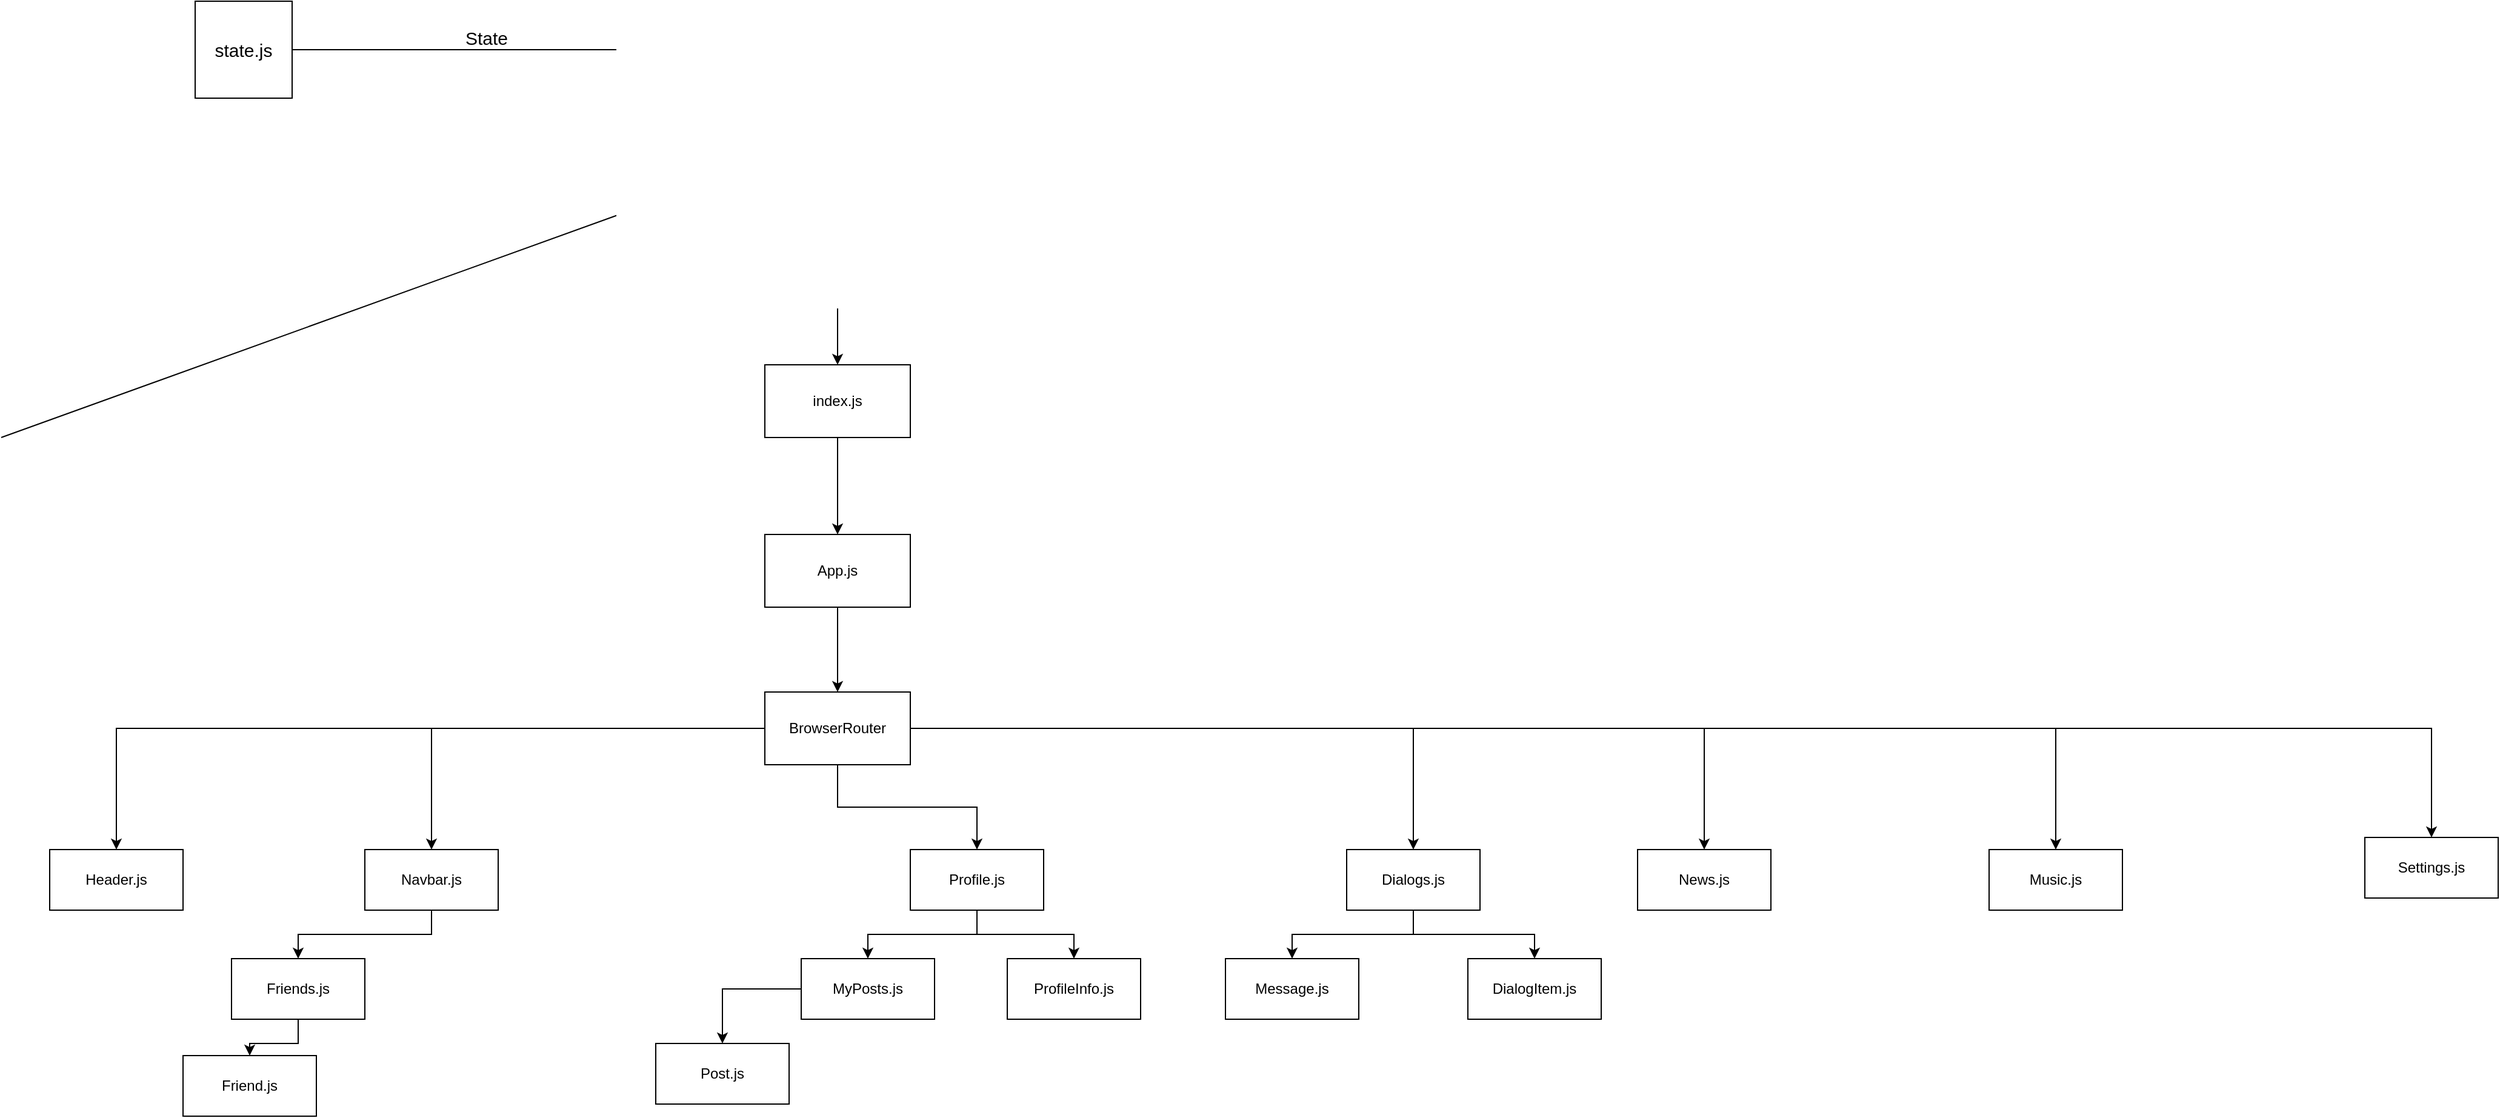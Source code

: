 <mxfile version="15.9.1" type="device"><diagram id="WT5h7fjOcxO-rumlKXHT" name="Page-1"><mxGraphModel dx="4063" dy="5569" grid="1" gridSize="10" guides="1" tooltips="1" connect="1" arrows="1" fold="1" page="1" pageScale="1" pageWidth="2339" pageHeight="3300" math="0" shadow="0"><root><mxCell id="0"/><mxCell id="1" parent="0"/><mxCell id="ESA7YOCMMa1Aec36gQxN-5" style="edgeStyle=orthogonalEdgeStyle;rounded=0;orthogonalLoop=1;jettySize=auto;html=1;entryX=0.5;entryY=0;entryDx=0;entryDy=0;" parent="1" source="ESA7YOCMMa1Aec36gQxN-1" target="ESA7YOCMMa1Aec36gQxN-2" edge="1"><mxGeometry relative="1" as="geometry"/></mxCell><mxCell id="ESA7YOCMMa1Aec36gQxN-6" style="edgeStyle=orthogonalEdgeStyle;rounded=0;orthogonalLoop=1;jettySize=auto;html=1;entryX=0.5;entryY=0;entryDx=0;entryDy=0;" parent="1" source="ESA7YOCMMa1Aec36gQxN-1" target="ESA7YOCMMa1Aec36gQxN-3" edge="1"><mxGeometry relative="1" as="geometry"/></mxCell><mxCell id="ESA7YOCMMa1Aec36gQxN-7" style="edgeStyle=orthogonalEdgeStyle;rounded=0;orthogonalLoop=1;jettySize=auto;html=1;entryX=0.5;entryY=0;entryDx=0;entryDy=0;" parent="1" source="ESA7YOCMMa1Aec36gQxN-1" target="ESA7YOCMMa1Aec36gQxN-4" edge="1"><mxGeometry relative="1" as="geometry"/></mxCell><mxCell id="lSLiHjX5r89HyCvrb0Dv-11" style="edgeStyle=orthogonalEdgeStyle;rounded=0;orthogonalLoop=1;jettySize=auto;html=1;entryX=0.5;entryY=0;entryDx=0;entryDy=0;" parent="1" source="ESA7YOCMMa1Aec36gQxN-1" target="lSLiHjX5r89HyCvrb0Dv-10" edge="1"><mxGeometry relative="1" as="geometry"/></mxCell><mxCell id="lSLiHjX5r89HyCvrb0Dv-15" style="edgeStyle=orthogonalEdgeStyle;rounded=0;orthogonalLoop=1;jettySize=auto;html=1;exitX=1;exitY=0.5;exitDx=0;exitDy=0;entryX=0.5;entryY=0;entryDx=0;entryDy=0;" parent="1" source="ESA7YOCMMa1Aec36gQxN-1" target="lSLiHjX5r89HyCvrb0Dv-12" edge="1"><mxGeometry relative="1" as="geometry"/></mxCell><mxCell id="lSLiHjX5r89HyCvrb0Dv-16" style="edgeStyle=orthogonalEdgeStyle;rounded=0;orthogonalLoop=1;jettySize=auto;html=1;exitX=1;exitY=0.5;exitDx=0;exitDy=0;entryX=0.5;entryY=0;entryDx=0;entryDy=0;" parent="1" source="ESA7YOCMMa1Aec36gQxN-1" target="lSLiHjX5r89HyCvrb0Dv-13" edge="1"><mxGeometry relative="1" as="geometry"/></mxCell><mxCell id="lSLiHjX5r89HyCvrb0Dv-17" style="edgeStyle=orthogonalEdgeStyle;rounded=0;orthogonalLoop=1;jettySize=auto;html=1;entryX=0.5;entryY=0;entryDx=0;entryDy=0;" parent="1" source="ESA7YOCMMa1Aec36gQxN-1" target="lSLiHjX5r89HyCvrb0Dv-14" edge="1"><mxGeometry relative="1" as="geometry"/></mxCell><mxCell id="ESA7YOCMMa1Aec36gQxN-1" value="BrowserRouter&lt;br&gt;" style="rounded=0;whiteSpace=wrap;html=1;" parent="1" vertex="1"><mxGeometry x="730" y="80" width="120" height="60" as="geometry"/></mxCell><mxCell id="ESA7YOCMMa1Aec36gQxN-2" value="Header.js" style="rounded=0;whiteSpace=wrap;html=1;" parent="1" vertex="1"><mxGeometry x="140" y="210" width="110" height="50" as="geometry"/></mxCell><mxCell id="tmSZ2r8efNVsP5F4YcDO-9" style="edgeStyle=orthogonalEdgeStyle;rounded=0;orthogonalLoop=1;jettySize=auto;html=1;entryX=0.5;entryY=0;entryDx=0;entryDy=0;fontSize=15;" edge="1" parent="1" source="ESA7YOCMMa1Aec36gQxN-3" target="tmSZ2r8efNVsP5F4YcDO-8"><mxGeometry relative="1" as="geometry"/></mxCell><mxCell id="ESA7YOCMMa1Aec36gQxN-3" value="Navbar.js" style="rounded=0;whiteSpace=wrap;html=1;" parent="1" vertex="1"><mxGeometry x="400" y="210" width="110" height="50" as="geometry"/></mxCell><mxCell id="lSLiHjX5r89HyCvrb0Dv-4" style="edgeStyle=orthogonalEdgeStyle;rounded=0;orthogonalLoop=1;jettySize=auto;html=1;entryX=0.5;entryY=0;entryDx=0;entryDy=0;" parent="1" source="ESA7YOCMMa1Aec36gQxN-4" target="lSLiHjX5r89HyCvrb0Dv-2" edge="1"><mxGeometry relative="1" as="geometry"/></mxCell><mxCell id="cPzgoiwMrA2rjmY66ZXY-6" style="edgeStyle=orthogonalEdgeStyle;rounded=0;orthogonalLoop=1;jettySize=auto;html=1;entryX=0.5;entryY=0;entryDx=0;entryDy=0;" parent="1" source="ESA7YOCMMa1Aec36gQxN-4" target="cPzgoiwMrA2rjmY66ZXY-5" edge="1"><mxGeometry relative="1" as="geometry"/></mxCell><mxCell id="ESA7YOCMMa1Aec36gQxN-4" value="Profile.js" style="rounded=0;whiteSpace=wrap;html=1;" parent="1" vertex="1"><mxGeometry x="850" y="210" width="110" height="50" as="geometry"/></mxCell><mxCell id="lSLiHjX5r89HyCvrb0Dv-7" style="edgeStyle=orthogonalEdgeStyle;rounded=0;orthogonalLoop=1;jettySize=auto;html=1;entryX=0.5;entryY=0;entryDx=0;entryDy=0;" parent="1" source="lSLiHjX5r89HyCvrb0Dv-2" target="lSLiHjX5r89HyCvrb0Dv-6" edge="1"><mxGeometry relative="1" as="geometry"/></mxCell><mxCell id="lSLiHjX5r89HyCvrb0Dv-2" value="MyPosts.js&lt;br&gt;" style="rounded=0;whiteSpace=wrap;html=1;" parent="1" vertex="1"><mxGeometry x="760" y="300" width="110" height="50" as="geometry"/></mxCell><mxCell id="lSLiHjX5r89HyCvrb0Dv-6" value="Post.js&lt;br&gt;" style="rounded=0;whiteSpace=wrap;html=1;" parent="1" vertex="1"><mxGeometry x="640" y="370" width="110" height="50" as="geometry"/></mxCell><mxCell id="cPzgoiwMrA2rjmY66ZXY-3" style="edgeStyle=orthogonalEdgeStyle;rounded=0;orthogonalLoop=1;jettySize=auto;html=1;entryX=0.5;entryY=0;entryDx=0;entryDy=0;" parent="1" source="lSLiHjX5r89HyCvrb0Dv-10" target="cPzgoiwMrA2rjmY66ZXY-1" edge="1"><mxGeometry relative="1" as="geometry"/></mxCell><mxCell id="cPzgoiwMrA2rjmY66ZXY-4" style="edgeStyle=orthogonalEdgeStyle;rounded=0;orthogonalLoop=1;jettySize=auto;html=1;entryX=0.5;entryY=0;entryDx=0;entryDy=0;" parent="1" source="lSLiHjX5r89HyCvrb0Dv-10" target="cPzgoiwMrA2rjmY66ZXY-2" edge="1"><mxGeometry relative="1" as="geometry"/></mxCell><mxCell id="lSLiHjX5r89HyCvrb0Dv-10" value="Dialogs.js" style="rounded=0;whiteSpace=wrap;html=1;" parent="1" vertex="1"><mxGeometry x="1210" y="210" width="110" height="50" as="geometry"/></mxCell><mxCell id="lSLiHjX5r89HyCvrb0Dv-12" value="News.js" style="rounded=0;whiteSpace=wrap;html=1;" parent="1" vertex="1"><mxGeometry x="1450" y="210" width="110" height="50" as="geometry"/></mxCell><mxCell id="lSLiHjX5r89HyCvrb0Dv-13" value="Music.js" style="rounded=0;whiteSpace=wrap;html=1;" parent="1" vertex="1"><mxGeometry x="1740" y="210" width="110" height="50" as="geometry"/></mxCell><mxCell id="lSLiHjX5r89HyCvrb0Dv-14" value="Settings.js&lt;br&gt;" style="rounded=0;whiteSpace=wrap;html=1;" parent="1" vertex="1"><mxGeometry x="2050" y="200" width="110" height="50" as="geometry"/></mxCell><mxCell id="cPzgoiwMrA2rjmY66ZXY-1" value="Message.js" style="rounded=0;whiteSpace=wrap;html=1;" parent="1" vertex="1"><mxGeometry x="1110" y="300" width="110" height="50" as="geometry"/></mxCell><mxCell id="cPzgoiwMrA2rjmY66ZXY-2" value="DialogItem.js" style="rounded=0;whiteSpace=wrap;html=1;" parent="1" vertex="1"><mxGeometry x="1310" y="300" width="110" height="50" as="geometry"/></mxCell><mxCell id="cPzgoiwMrA2rjmY66ZXY-5" value="ProfileInfo.js" style="rounded=0;whiteSpace=wrap;html=1;" parent="1" vertex="1"><mxGeometry x="930" y="300" width="110" height="50" as="geometry"/></mxCell><mxCell id="cPzgoiwMrA2rjmY66ZXY-11" style="edgeStyle=orthogonalEdgeStyle;rounded=0;orthogonalLoop=1;jettySize=auto;html=1;entryX=0.5;entryY=0;entryDx=0;entryDy=0;" parent="1" source="cPzgoiwMrA2rjmY66ZXY-10" target="ESA7YOCMMa1Aec36gQxN-1" edge="1"><mxGeometry relative="1" as="geometry"/></mxCell><mxCell id="cPzgoiwMrA2rjmY66ZXY-10" value="App.js&lt;br&gt;" style="rounded=0;whiteSpace=wrap;html=1;" parent="1" vertex="1"><mxGeometry x="730" y="-50" width="120" height="60" as="geometry"/></mxCell><mxCell id="cPzgoiwMrA2rjmY66ZXY-13" style="edgeStyle=orthogonalEdgeStyle;rounded=0;orthogonalLoop=1;jettySize=auto;html=1;entryX=0.5;entryY=0;entryDx=0;entryDy=0;" parent="1" source="cPzgoiwMrA2rjmY66ZXY-12" target="cPzgoiwMrA2rjmY66ZXY-10" edge="1"><mxGeometry relative="1" as="geometry"/></mxCell><mxCell id="cPzgoiwMrA2rjmY66ZXY-12" value="index.js" style="rounded=0;whiteSpace=wrap;html=1;" parent="1" vertex="1"><mxGeometry x="730" y="-190" width="120" height="60" as="geometry"/></mxCell><mxCell id="tmSZ2r8efNVsP5F4YcDO-4" value="State" style="text;html=1;align=center;verticalAlign=middle;resizable=0;points=[];autosize=1;strokeColor=none;fillColor=none;fontSize=15;" vertex="1" parent="1"><mxGeometry x="475" y="-470" width="50" height="20" as="geometry"/></mxCell><mxCell id="tmSZ2r8efNVsP5F4YcDO-5" value="" style="endArrow=none;html=1;rounded=0;fontSize=15;" edge="1" parent="1"><mxGeometry width="50" height="50" relative="1" as="geometry"><mxPoint x="100" y="-130" as="sourcePoint"/><mxPoint x="1070" y="-480" as="targetPoint"/></mxGeometry></mxCell><mxCell id="tmSZ2r8efNVsP5F4YcDO-7" style="edgeStyle=orthogonalEdgeStyle;rounded=0;orthogonalLoop=1;jettySize=auto;html=1;exitX=1;exitY=0.5;exitDx=0;exitDy=0;entryX=0.5;entryY=0;entryDx=0;entryDy=0;fontSize=15;" edge="1" parent="1" source="tmSZ2r8efNVsP5F4YcDO-6" target="cPzgoiwMrA2rjmY66ZXY-12"><mxGeometry relative="1" as="geometry"/></mxCell><mxCell id="tmSZ2r8efNVsP5F4YcDO-6" value="state.js" style="whiteSpace=wrap;html=1;aspect=fixed;fontSize=15;" vertex="1" parent="1"><mxGeometry x="260" y="-490" width="80" height="80" as="geometry"/></mxCell><mxCell id="tmSZ2r8efNVsP5F4YcDO-11" style="edgeStyle=orthogonalEdgeStyle;rounded=0;orthogonalLoop=1;jettySize=auto;html=1;exitX=0.5;exitY=1;exitDx=0;exitDy=0;entryX=0.5;entryY=0;entryDx=0;entryDy=0;fontSize=15;" edge="1" parent="1" source="tmSZ2r8efNVsP5F4YcDO-8" target="tmSZ2r8efNVsP5F4YcDO-10"><mxGeometry relative="1" as="geometry"/></mxCell><mxCell id="tmSZ2r8efNVsP5F4YcDO-8" value="Friends.js" style="rounded=0;whiteSpace=wrap;html=1;" vertex="1" parent="1"><mxGeometry x="290" y="300" width="110" height="50" as="geometry"/></mxCell><mxCell id="tmSZ2r8efNVsP5F4YcDO-10" value="Friend.js" style="rounded=0;whiteSpace=wrap;html=1;" vertex="1" parent="1"><mxGeometry x="250" y="380" width="110" height="50" as="geometry"/></mxCell></root></mxGraphModel></diagram></mxfile>